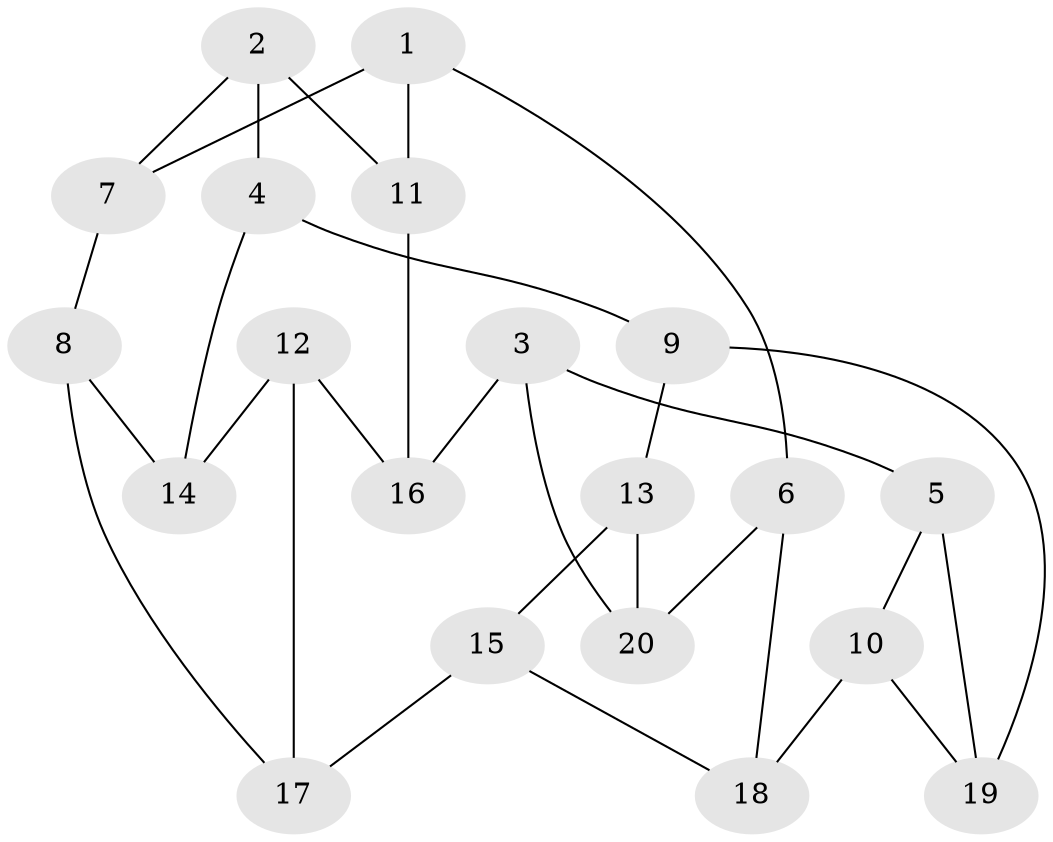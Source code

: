// Generated by graph-tools (version 1.1) at 2025/46/02/15/25 05:46:28]
// undirected, 20 vertices, 30 edges
graph export_dot {
graph [start="1"]
  node [color=gray90,style=filled];
  1;
  2;
  3;
  4;
  5;
  6;
  7;
  8;
  9;
  10;
  11;
  12;
  13;
  14;
  15;
  16;
  17;
  18;
  19;
  20;
  1 -- 11;
  1 -- 6;
  1 -- 7;
  2 -- 7;
  2 -- 4;
  2 -- 11;
  3 -- 5;
  3 -- 16;
  3 -- 20;
  4 -- 9;
  4 -- 14;
  5 -- 10;
  5 -- 19;
  6 -- 20;
  6 -- 18;
  7 -- 8;
  8 -- 14;
  8 -- 17;
  9 -- 13;
  9 -- 19;
  10 -- 18;
  10 -- 19;
  11 -- 16;
  12 -- 17;
  12 -- 16;
  12 -- 14;
  13 -- 20;
  13 -- 15;
  15 -- 18;
  15 -- 17;
}
